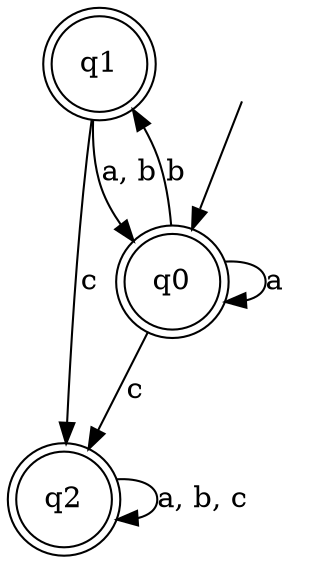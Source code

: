digraph Automaton {

q1 [shape = doublecircle];

q2 [shape = doublecircle];

_nil [style = invis];

q0 [shape = doublecircle];

_nil -> q0;

q1 -> q0 [label = "a, b"];

q1 -> q2 [label = "c"];

q0 -> q0 [label = "a"];

q0 -> q2 [label = "c"];

q0 -> q1 [label = "b"];

q2 -> q2 [label = "a, b, c"];

}
